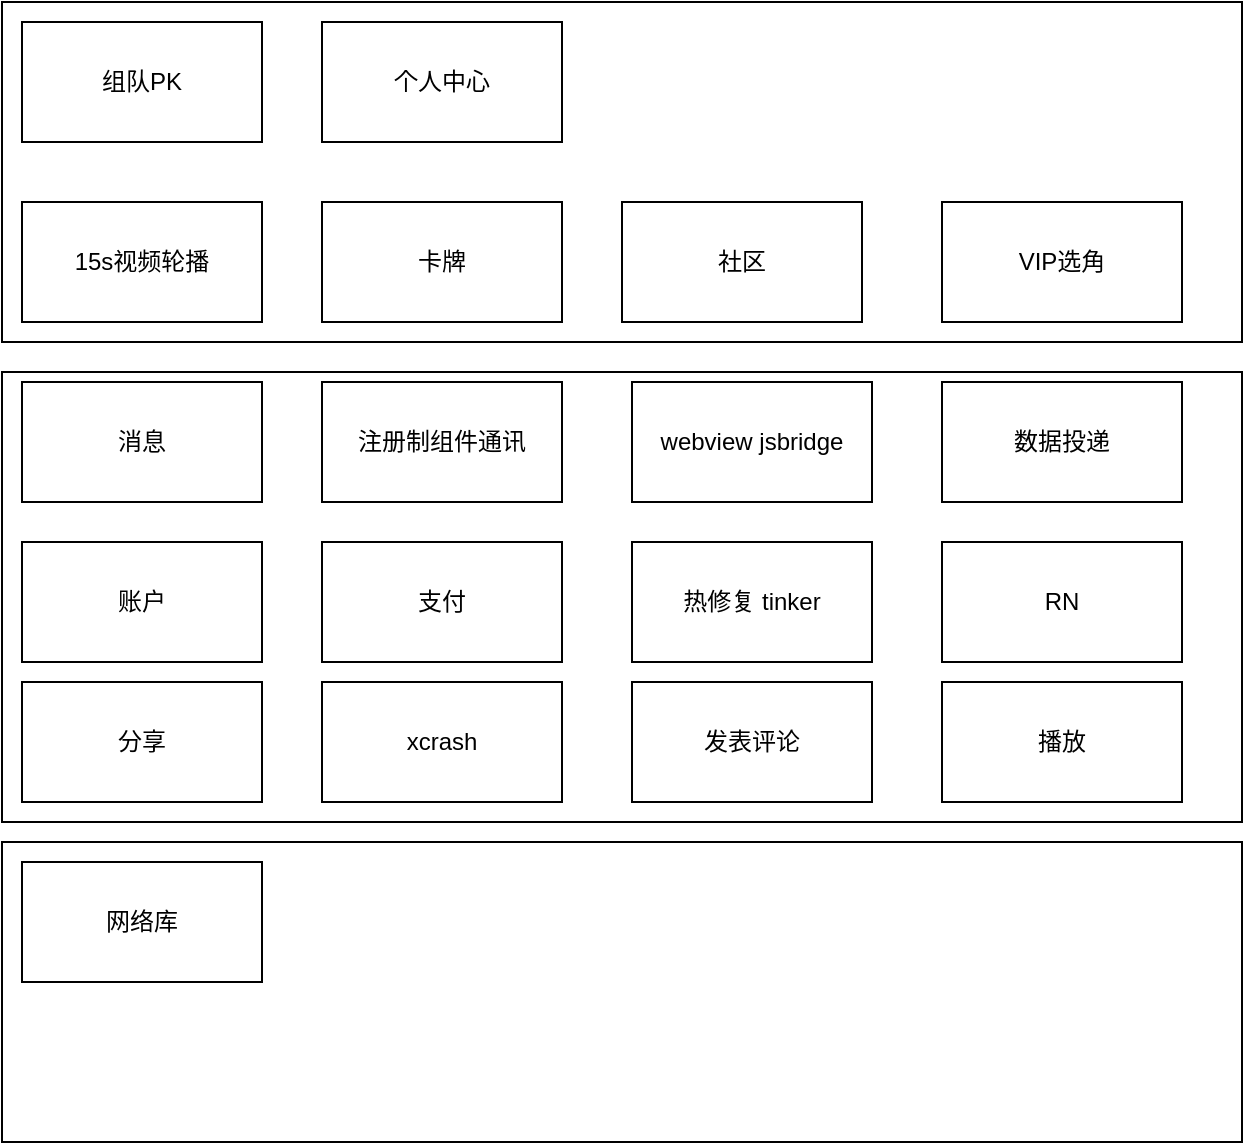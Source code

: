 <mxfile version="12.2.6" type="github" pages="1">
  <diagram id="j1-LDET8rls20Wv6w2DN" name="第 1 页">
    <mxGraphModel dx="932" dy="538" grid="1" gridSize="10" guides="1" tooltips="1" connect="1" arrows="1" fold="1" page="1" pageScale="1" pageWidth="850" pageHeight="1100" math="0" shadow="0">
      <root>
        <mxCell id="0"/>
        <mxCell id="1" parent="0"/>
        <mxCell id="f2LhMHIkjv8fJi7TV8YS-5" value="" style="rounded=0;whiteSpace=wrap;html=1;" vertex="1" parent="1">
          <mxGeometry x="50" y="470" width="620" height="150" as="geometry"/>
        </mxCell>
        <mxCell id="OJRDX98korGpdsTEZYuh-16" value="" style="rounded=0;whiteSpace=wrap;html=1;" parent="1" vertex="1">
          <mxGeometry x="50" y="50" width="620" height="170" as="geometry"/>
        </mxCell>
        <mxCell id="OJRDX98korGpdsTEZYuh-17" value="" style="rounded=0;whiteSpace=wrap;html=1;" parent="1" vertex="1">
          <mxGeometry x="50" y="235" width="620" height="225" as="geometry"/>
        </mxCell>
        <mxCell id="OJRDX98korGpdsTEZYuh-5" value="账户" style="rounded=0;whiteSpace=wrap;html=1;" parent="1" vertex="1">
          <mxGeometry x="60" y="320" width="120" height="60" as="geometry"/>
        </mxCell>
        <mxCell id="OJRDX98korGpdsTEZYuh-6" value="支付" style="rounded=0;whiteSpace=wrap;html=1;" parent="1" vertex="1">
          <mxGeometry x="210" y="320" width="120" height="60" as="geometry"/>
        </mxCell>
        <mxCell id="OJRDX98korGpdsTEZYuh-7" value="热修复 tinker" style="rounded=0;whiteSpace=wrap;html=1;" parent="1" vertex="1">
          <mxGeometry x="365" y="320" width="120" height="60" as="geometry"/>
        </mxCell>
        <mxCell id="OJRDX98korGpdsTEZYuh-8" value="RN" style="rounded=0;whiteSpace=wrap;html=1;" parent="1" vertex="1">
          <mxGeometry x="520" y="320" width="120" height="60" as="geometry"/>
        </mxCell>
        <mxCell id="OJRDX98korGpdsTEZYuh-9" value="消息" style="rounded=0;whiteSpace=wrap;html=1;" parent="1" vertex="1">
          <mxGeometry x="60" y="240" width="120" height="60" as="geometry"/>
        </mxCell>
        <mxCell id="OJRDX98korGpdsTEZYuh-10" value="15s视频轮播" style="rounded=0;whiteSpace=wrap;html=1;" parent="1" vertex="1">
          <mxGeometry x="60" y="150" width="120" height="60" as="geometry"/>
        </mxCell>
        <mxCell id="OJRDX98korGpdsTEZYuh-11" value="卡牌" style="rounded=0;whiteSpace=wrap;html=1;" parent="1" vertex="1">
          <mxGeometry x="210" y="150" width="120" height="60" as="geometry"/>
        </mxCell>
        <mxCell id="OJRDX98korGpdsTEZYuh-12" value="社区" style="rounded=0;whiteSpace=wrap;html=1;" parent="1" vertex="1">
          <mxGeometry x="360" y="150" width="120" height="60" as="geometry"/>
        </mxCell>
        <mxCell id="OJRDX98korGpdsTEZYuh-13" value="注册制组件通讯" style="rounded=0;whiteSpace=wrap;html=1;fillColor=#FFFFFF;" parent="1" vertex="1">
          <mxGeometry x="210" y="240" width="120" height="60" as="geometry"/>
        </mxCell>
        <mxCell id="OJRDX98korGpdsTEZYuh-14" value="VIP选角" style="rounded=0;whiteSpace=wrap;html=1;" parent="1" vertex="1">
          <mxGeometry x="520" y="150" width="120" height="60" as="geometry"/>
        </mxCell>
        <mxCell id="OJRDX98korGpdsTEZYuh-15" value="组队PK" style="rounded=0;whiteSpace=wrap;html=1;" parent="1" vertex="1">
          <mxGeometry x="60" y="60" width="120" height="60" as="geometry"/>
        </mxCell>
        <mxCell id="OJRDX98korGpdsTEZYuh-18" value="个人中心" style="rounded=0;whiteSpace=wrap;html=1;" parent="1" vertex="1">
          <mxGeometry x="210" y="60" width="120" height="60" as="geometry"/>
        </mxCell>
        <mxCell id="OJRDX98korGpdsTEZYuh-19" value="webview jsbridge" style="rounded=0;whiteSpace=wrap;html=1;" parent="1" vertex="1">
          <mxGeometry x="365" y="240" width="120" height="60" as="geometry"/>
        </mxCell>
        <mxCell id="OJRDX98korGpdsTEZYuh-21" value="分享" style="rounded=0;whiteSpace=wrap;html=1;" parent="1" vertex="1">
          <mxGeometry x="60" y="390" width="120" height="60" as="geometry"/>
        </mxCell>
        <mxCell id="f2LhMHIkjv8fJi7TV8YS-1" value="xcrash" style="rounded=0;whiteSpace=wrap;html=1;" vertex="1" parent="1">
          <mxGeometry x="210" y="390" width="120" height="60" as="geometry"/>
        </mxCell>
        <mxCell id="f2LhMHIkjv8fJi7TV8YS-2" value="发表评论" style="rounded=0;whiteSpace=wrap;html=1;fillColor=#FFFFFF;" vertex="1" parent="1">
          <mxGeometry x="365" y="390" width="120" height="60" as="geometry"/>
        </mxCell>
        <mxCell id="f2LhMHIkjv8fJi7TV8YS-3" value="播放" style="rounded=0;whiteSpace=wrap;html=1;" vertex="1" parent="1">
          <mxGeometry x="520" y="390" width="120" height="60" as="geometry"/>
        </mxCell>
        <mxCell id="f2LhMHIkjv8fJi7TV8YS-4" value="网络库" style="rounded=0;whiteSpace=wrap;html=1;" vertex="1" parent="1">
          <mxGeometry x="60" y="480" width="120" height="60" as="geometry"/>
        </mxCell>
        <mxCell id="OJRDX98korGpdsTEZYuh-20" value="数据投递" style="rounded=0;whiteSpace=wrap;html=1;fillColor=#FFFFFF;" parent="1" vertex="1">
          <mxGeometry x="520" y="240" width="120" height="60" as="geometry"/>
        </mxCell>
      </root>
    </mxGraphModel>
  </diagram>
</mxfile>
